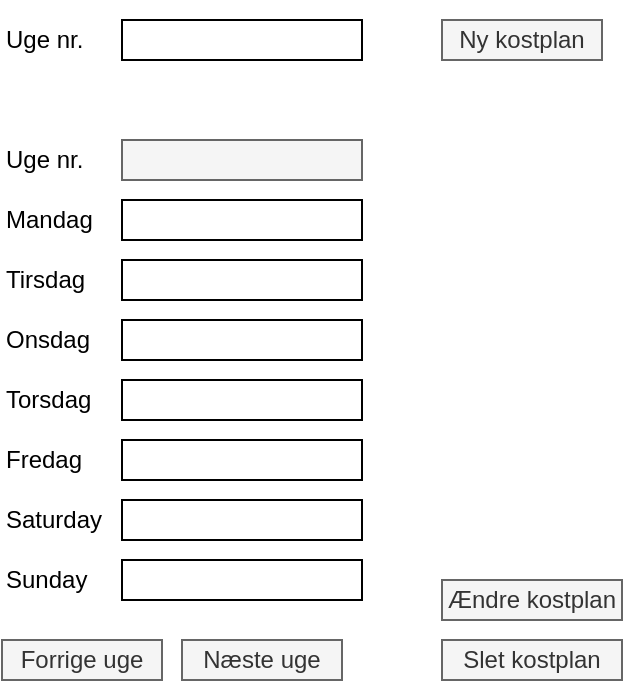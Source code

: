<mxfile version="25.0.3">
  <diagram name="Side-1" id="oqKByqBpTcWp2_wDvw8q">
    <mxGraphModel dx="1434" dy="738" grid="1" gridSize="10" guides="1" tooltips="1" connect="1" arrows="1" fold="1" page="1" pageScale="1" pageWidth="827" pageHeight="1169" math="0" shadow="0">
      <root>
        <mxCell id="0" />
        <mxCell id="1" parent="0" />
        <mxCell id="LOWN_st1GvRj5S90x7BS-1" value="Uge nr.&amp;nbsp;" style="text;html=1;align=left;verticalAlign=middle;whiteSpace=wrap;rounded=0;" vertex="1" parent="1">
          <mxGeometry x="10" y="10" width="60" height="40" as="geometry" />
        </mxCell>
        <mxCell id="LOWN_st1GvRj5S90x7BS-2" value="" style="rounded=0;whiteSpace=wrap;html=1;" vertex="1" parent="1">
          <mxGeometry x="70" y="20" width="120" height="20" as="geometry" />
        </mxCell>
        <mxCell id="LOWN_st1GvRj5S90x7BS-6" value="Ny kostplan" style="rounded=0;whiteSpace=wrap;html=1;fillColor=#f5f5f5;fontColor=#333333;strokeColor=#666666;" vertex="1" parent="1">
          <mxGeometry x="230" y="20" width="80" height="20" as="geometry" />
        </mxCell>
        <mxCell id="LOWN_st1GvRj5S90x7BS-7" value="Mandag" style="text;html=1;align=left;verticalAlign=middle;whiteSpace=wrap;rounded=0;" vertex="1" parent="1">
          <mxGeometry x="10" y="100" width="60" height="40" as="geometry" />
        </mxCell>
        <mxCell id="LOWN_st1GvRj5S90x7BS-8" value="" style="rounded=0;whiteSpace=wrap;html=1;" vertex="1" parent="1">
          <mxGeometry x="70" y="110" width="120" height="20" as="geometry" />
        </mxCell>
        <mxCell id="LOWN_st1GvRj5S90x7BS-9" value="Tirsdag" style="text;html=1;align=left;verticalAlign=middle;whiteSpace=wrap;rounded=0;" vertex="1" parent="1">
          <mxGeometry x="10" y="130" width="60" height="40" as="geometry" />
        </mxCell>
        <mxCell id="LOWN_st1GvRj5S90x7BS-10" value="" style="rounded=0;whiteSpace=wrap;html=1;" vertex="1" parent="1">
          <mxGeometry x="70" y="140" width="120" height="20" as="geometry" />
        </mxCell>
        <mxCell id="LOWN_st1GvRj5S90x7BS-13" value="Onsdag" style="text;html=1;align=left;verticalAlign=middle;whiteSpace=wrap;rounded=0;" vertex="1" parent="1">
          <mxGeometry x="10" y="160" width="60" height="40" as="geometry" />
        </mxCell>
        <mxCell id="LOWN_st1GvRj5S90x7BS-14" value="" style="rounded=0;whiteSpace=wrap;html=1;" vertex="1" parent="1">
          <mxGeometry x="70" y="170" width="120" height="20" as="geometry" />
        </mxCell>
        <mxCell id="LOWN_st1GvRj5S90x7BS-15" value="Torsdag" style="text;html=1;align=left;verticalAlign=middle;whiteSpace=wrap;rounded=0;" vertex="1" parent="1">
          <mxGeometry x="10" y="190" width="60" height="40" as="geometry" />
        </mxCell>
        <mxCell id="LOWN_st1GvRj5S90x7BS-16" value="" style="rounded=0;whiteSpace=wrap;html=1;" vertex="1" parent="1">
          <mxGeometry x="70" y="200" width="120" height="20" as="geometry" />
        </mxCell>
        <mxCell id="LOWN_st1GvRj5S90x7BS-17" value="Fredag" style="text;html=1;align=left;verticalAlign=middle;whiteSpace=wrap;rounded=0;" vertex="1" parent="1">
          <mxGeometry x="10" y="220" width="60" height="40" as="geometry" />
        </mxCell>
        <mxCell id="LOWN_st1GvRj5S90x7BS-18" value="" style="rounded=0;whiteSpace=wrap;html=1;" vertex="1" parent="1">
          <mxGeometry x="70" y="230" width="120" height="20" as="geometry" />
        </mxCell>
        <mxCell id="LOWN_st1GvRj5S90x7BS-20" value="Forrige uge" style="rounded=0;whiteSpace=wrap;html=1;fillColor=#f5f5f5;fontColor=#333333;strokeColor=#666666;" vertex="1" parent="1">
          <mxGeometry x="10" y="330" width="80" height="20" as="geometry" />
        </mxCell>
        <mxCell id="LOWN_st1GvRj5S90x7BS-21" value="Næste uge" style="rounded=0;whiteSpace=wrap;html=1;fillColor=#f5f5f5;fontColor=#333333;strokeColor=#666666;" vertex="1" parent="1">
          <mxGeometry x="100" y="330" width="80" height="20" as="geometry" />
        </mxCell>
        <mxCell id="LOWN_st1GvRj5S90x7BS-23" value="Ændre kostplan" style="rounded=0;whiteSpace=wrap;html=1;fillColor=#f5f5f5;fontColor=#333333;strokeColor=#666666;" vertex="1" parent="1">
          <mxGeometry x="230" y="300" width="90" height="20" as="geometry" />
        </mxCell>
        <mxCell id="LOWN_st1GvRj5S90x7BS-24" value="Uge nr.&amp;nbsp;" style="text;html=1;align=left;verticalAlign=middle;whiteSpace=wrap;rounded=0;" vertex="1" parent="1">
          <mxGeometry x="10" y="70" width="60" height="40" as="geometry" />
        </mxCell>
        <mxCell id="LOWN_st1GvRj5S90x7BS-25" value="" style="rounded=0;whiteSpace=wrap;html=1;fillColor=#f5f5f5;fontColor=#333333;strokeColor=#666666;" vertex="1" parent="1">
          <mxGeometry x="70" y="80" width="120" height="20" as="geometry" />
        </mxCell>
        <mxCell id="LOWN_st1GvRj5S90x7BS-26" value="Slet kostplan" style="rounded=0;whiteSpace=wrap;html=1;fillColor=#f5f5f5;fontColor=#333333;strokeColor=#666666;" vertex="1" parent="1">
          <mxGeometry x="230" y="330" width="90" height="20" as="geometry" />
        </mxCell>
        <mxCell id="LOWN_st1GvRj5S90x7BS-27" value="Saturday" style="text;html=1;align=left;verticalAlign=middle;whiteSpace=wrap;rounded=0;" vertex="1" parent="1">
          <mxGeometry x="10" y="250" width="60" height="40" as="geometry" />
        </mxCell>
        <mxCell id="LOWN_st1GvRj5S90x7BS-28" value="" style="rounded=0;whiteSpace=wrap;html=1;" vertex="1" parent="1">
          <mxGeometry x="70" y="260" width="120" height="20" as="geometry" />
        </mxCell>
        <mxCell id="LOWN_st1GvRj5S90x7BS-29" value="Sunday" style="text;html=1;align=left;verticalAlign=middle;whiteSpace=wrap;rounded=0;" vertex="1" parent="1">
          <mxGeometry x="10" y="280" width="60" height="40" as="geometry" />
        </mxCell>
        <mxCell id="LOWN_st1GvRj5S90x7BS-30" value="" style="rounded=0;whiteSpace=wrap;html=1;" vertex="1" parent="1">
          <mxGeometry x="70" y="290" width="120" height="20" as="geometry" />
        </mxCell>
      </root>
    </mxGraphModel>
  </diagram>
</mxfile>
